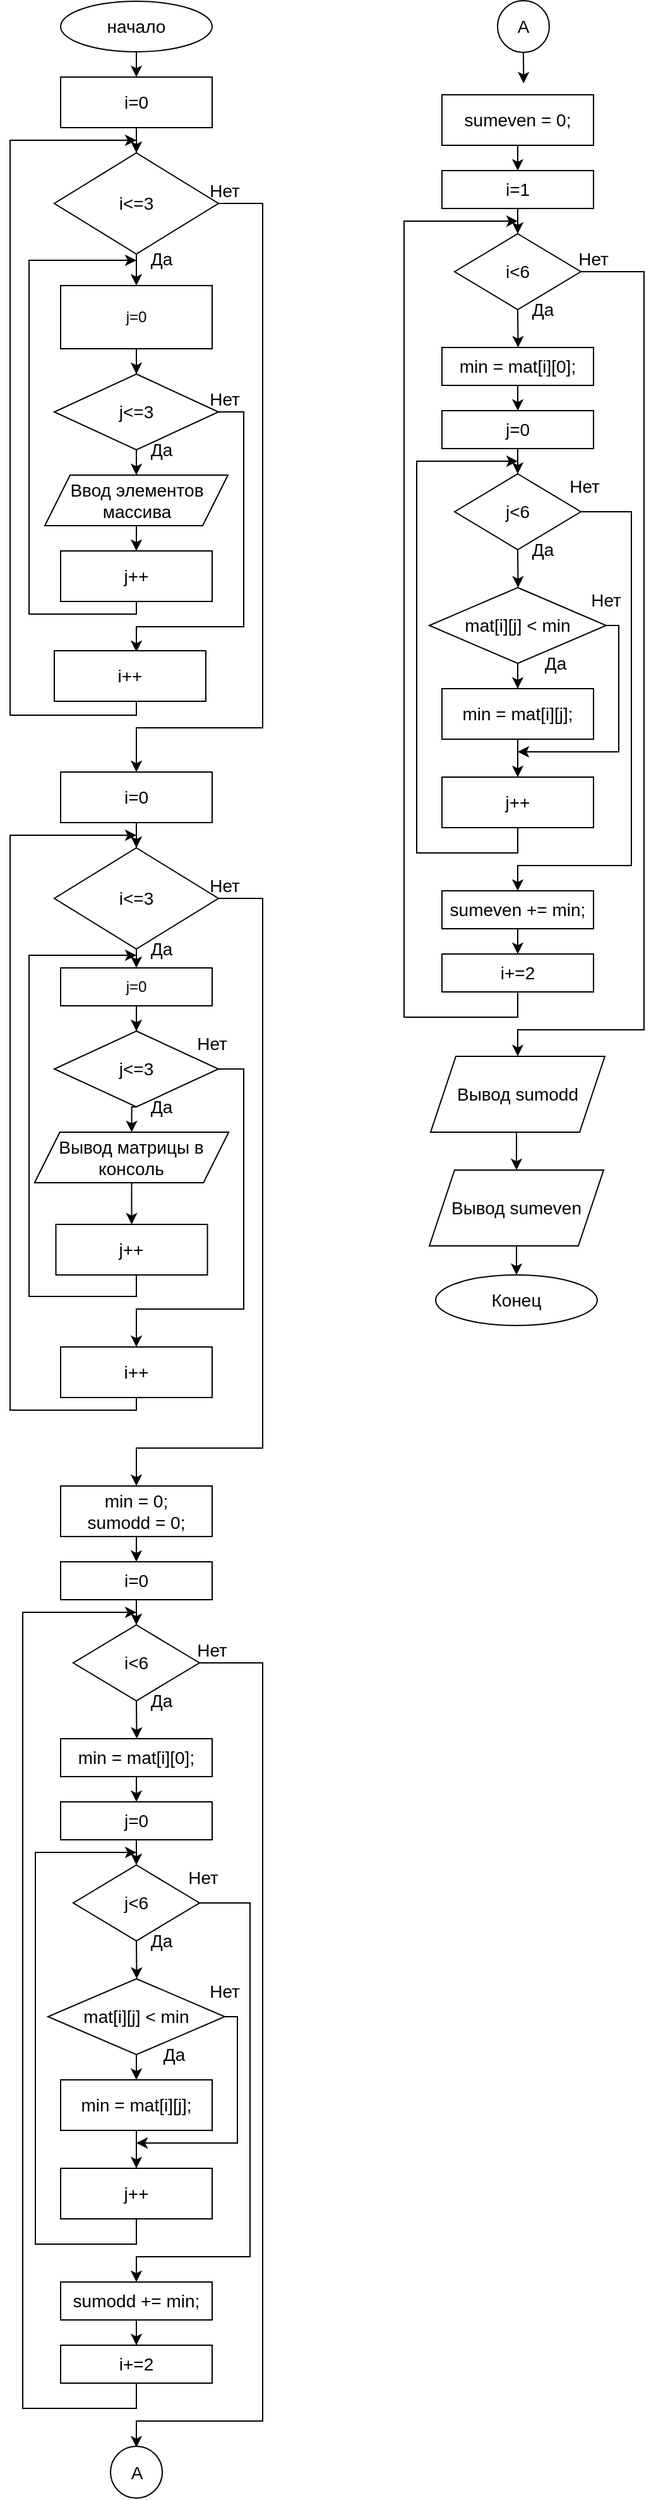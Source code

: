 <mxfile version="15.2.7" type="device"><diagram id="CApBSNDiP2t8pVrIRcMR" name="Страница 1"><mxGraphModel dx="853" dy="493" grid="1" gridSize="10" guides="1" tooltips="1" connect="1" arrows="1" fold="1" page="1" pageScale="1" pageWidth="291" pageHeight="413" math="0" shadow="0"><root><mxCell id="0"/><mxCell id="1" parent="0"/><mxCell id="R3rUq-NTVApdzOvJDphc-1" style="edgeStyle=orthogonalEdgeStyle;rounded=0;orthogonalLoop=1;jettySize=auto;html=1;exitX=0.5;exitY=1;exitDx=0;exitDy=0;entryX=0.5;entryY=0;entryDx=0;entryDy=0;fontSize=14;" parent="1" source="R3rUq-NTVApdzOvJDphc-2" edge="1"><mxGeometry relative="1" as="geometry"><mxPoint x="130" y="65" as="targetPoint"/></mxGeometry></mxCell><mxCell id="R3rUq-NTVApdzOvJDphc-2" value="начало" style="ellipse;whiteSpace=wrap;html=1;fontSize=14;" parent="1" vertex="1"><mxGeometry x="70" y="5" width="120" height="40" as="geometry"/></mxCell><mxCell id="R3rUq-NTVApdzOvJDphc-4" style="edgeStyle=orthogonalEdgeStyle;rounded=0;orthogonalLoop=1;jettySize=auto;html=1;exitX=1;exitY=0.5;exitDx=0;exitDy=0;fontSize=14;entryX=0.5;entryY=0;entryDx=0;entryDy=0;" parent="1" source="R3rUq-NTVApdzOvJDphc-5" edge="1" target="R3rUq-NTVApdzOvJDphc-25"><mxGeometry relative="1" as="geometry"><mxPoint x="130" y="536.6" as="targetPoint"/><Array as="points"><mxPoint x="230" y="165"/><mxPoint x="230" y="580"/><mxPoint x="130" y="580"/></Array></mxGeometry></mxCell><mxCell id="V5qm-1n_MtQBzHN9ARZX-2" style="edgeStyle=orthogonalEdgeStyle;rounded=0;orthogonalLoop=1;jettySize=auto;html=1;exitX=0.5;exitY=1;exitDx=0;exitDy=0;entryX=0.5;entryY=0;entryDx=0;entryDy=0;" edge="1" parent="1" source="R3rUq-NTVApdzOvJDphc-5" target="V5qm-1n_MtQBzHN9ARZX-1"><mxGeometry relative="1" as="geometry"/></mxCell><mxCell id="R3rUq-NTVApdzOvJDphc-5" value="i&amp;lt;=3" style="rhombus;whiteSpace=wrap;html=1;fontSize=14;" parent="1" vertex="1"><mxGeometry x="65" y="125" width="130" height="80" as="geometry"/></mxCell><mxCell id="R3rUq-NTVApdzOvJDphc-6" style="edgeStyle=orthogonalEdgeStyle;rounded=0;orthogonalLoop=1;jettySize=auto;html=1;exitX=0.5;exitY=1;exitDx=0;exitDy=0;fontSize=14;" parent="1" source="R3rUq-NTVApdzOvJDphc-7" target="R3rUq-NTVApdzOvJDphc-5" edge="1"><mxGeometry relative="1" as="geometry"/></mxCell><mxCell id="R3rUq-NTVApdzOvJDphc-7" value="i=0" style="rounded=0;whiteSpace=wrap;html=1;fontSize=14;" parent="1" vertex="1"><mxGeometry x="70" y="65" width="120" height="40" as="geometry"/></mxCell><mxCell id="R3rUq-NTVApdzOvJDphc-8" value="Да" style="text;html=1;strokeColor=none;fillColor=none;align=center;verticalAlign=middle;whiteSpace=wrap;rounded=0;fontSize=14;" parent="1" vertex="1"><mxGeometry x="130" y="199" width="40" height="20" as="geometry"/></mxCell><mxCell id="R3rUq-NTVApdzOvJDphc-9" style="edgeStyle=orthogonalEdgeStyle;rounded=0;orthogonalLoop=1;jettySize=auto;html=1;exitX=0.5;exitY=1;exitDx=0;exitDy=0;entryX=0.5;entryY=0;entryDx=0;entryDy=0;fontSize=14;" parent="1" source="R3rUq-NTVApdzOvJDphc-11" target="R3rUq-NTVApdzOvJDphc-14" edge="1"><mxGeometry relative="1" as="geometry"/></mxCell><mxCell id="R3rUq-NTVApdzOvJDphc-10" style="edgeStyle=orthogonalEdgeStyle;rounded=0;orthogonalLoop=1;jettySize=auto;html=1;exitX=1;exitY=0.5;exitDx=0;exitDy=0;fontSize=14;" parent="1" source="R3rUq-NTVApdzOvJDphc-11" edge="1"><mxGeometry relative="1" as="geometry"><mxPoint x="130" y="520" as="targetPoint"/><Array as="points"><mxPoint x="215" y="330"/><mxPoint x="215" y="500"/><mxPoint x="130" y="500"/></Array></mxGeometry></mxCell><mxCell id="R3rUq-NTVApdzOvJDphc-11" value="j&amp;lt;=3" style="rhombus;whiteSpace=wrap;html=1;fontSize=14;" parent="1" vertex="1"><mxGeometry x="65" y="300" width="130" height="60" as="geometry"/></mxCell><mxCell id="R3rUq-NTVApdzOvJDphc-12" value="Да" style="text;html=1;strokeColor=none;fillColor=none;align=center;verticalAlign=middle;whiteSpace=wrap;rounded=0;fontSize=14;" parent="1" vertex="1"><mxGeometry x="130" y="350" width="40" height="20" as="geometry"/></mxCell><mxCell id="R3rUq-NTVApdzOvJDphc-13" style="edgeStyle=orthogonalEdgeStyle;rounded=0;orthogonalLoop=1;jettySize=auto;html=1;exitX=0.5;exitY=1;exitDx=0;exitDy=0;fontSize=14;" parent="1" source="R3rUq-NTVApdzOvJDphc-14" target="R3rUq-NTVApdzOvJDphc-16" edge="1"><mxGeometry relative="1" as="geometry"><mxPoint x="130" y="450" as="targetPoint"/></mxGeometry></mxCell><mxCell id="R3rUq-NTVApdzOvJDphc-14" value="Ввод элементов массива" style="shape=parallelogram;perimeter=parallelogramPerimeter;whiteSpace=wrap;html=1;fixedSize=1;fontSize=14;" parent="1" vertex="1"><mxGeometry x="57.5" y="380" width="145" height="40" as="geometry"/></mxCell><mxCell id="R3rUq-NTVApdzOvJDphc-15" style="edgeStyle=orthogonalEdgeStyle;rounded=0;orthogonalLoop=1;jettySize=auto;html=1;exitX=0.5;exitY=1;exitDx=0;exitDy=0;fontSize=14;" parent="1" source="R3rUq-NTVApdzOvJDphc-16" edge="1"><mxGeometry relative="1" as="geometry"><mxPoint x="130" y="210" as="targetPoint"/><Array as="points"><mxPoint x="130" y="490"/><mxPoint x="45" y="490"/><mxPoint x="45" y="210"/><mxPoint x="130" y="210"/></Array></mxGeometry></mxCell><mxCell id="R3rUq-NTVApdzOvJDphc-16" value="j++" style="rounded=0;whiteSpace=wrap;html=1;fontSize=14;" parent="1" vertex="1"><mxGeometry x="70" y="440" width="120" height="40" as="geometry"/></mxCell><mxCell id="R3rUq-NTVApdzOvJDphc-17" style="edgeStyle=orthogonalEdgeStyle;rounded=0;orthogonalLoop=1;jettySize=auto;html=1;exitX=0.5;exitY=1;exitDx=0;exitDy=0;fontSize=14;" parent="1" source="R3rUq-NTVApdzOvJDphc-18" edge="1"><mxGeometry relative="1" as="geometry"><mxPoint x="130" y="115" as="targetPoint"/><Array as="points"><mxPoint x="125" y="539"/><mxPoint x="130" y="539"/><mxPoint x="130" y="570"/><mxPoint x="30" y="570"/><mxPoint x="30" y="115"/></Array></mxGeometry></mxCell><mxCell id="R3rUq-NTVApdzOvJDphc-18" value="i++" style="rounded=0;whiteSpace=wrap;html=1;fontSize=14;" parent="1" vertex="1"><mxGeometry x="65" y="519" width="120" height="40" as="geometry"/></mxCell><mxCell id="R3rUq-NTVApdzOvJDphc-19" value="Нет" style="text;html=1;strokeColor=none;fillColor=none;align=center;verticalAlign=middle;whiteSpace=wrap;rounded=0;fontSize=14;" parent="1" vertex="1"><mxGeometry x="180" y="310" width="40" height="20" as="geometry"/></mxCell><mxCell id="R3rUq-NTVApdzOvJDphc-20" value="Нет" style="text;html=1;strokeColor=none;fillColor=none;align=center;verticalAlign=middle;whiteSpace=wrap;rounded=0;fontSize=14;" parent="1" vertex="1"><mxGeometry x="180" y="145" width="40" height="20" as="geometry"/></mxCell><mxCell id="R3rUq-NTVApdzOvJDphc-21" style="edgeStyle=orthogonalEdgeStyle;rounded=0;orthogonalLoop=1;jettySize=auto;html=1;exitX=0.5;exitY=1;exitDx=0;exitDy=0;fontSize=14;entryX=0.5;entryY=0;entryDx=0;entryDy=0;" parent="1" source="R3rUq-NTVApdzOvJDphc-23" edge="1" target="V5qm-1n_MtQBzHN9ARZX-4"><mxGeometry relative="1" as="geometry"><mxPoint x="130" y="775.0" as="targetPoint"/></mxGeometry></mxCell><mxCell id="R3rUq-NTVApdzOvJDphc-22" style="edgeStyle=orthogonalEdgeStyle;rounded=0;orthogonalLoop=1;jettySize=auto;html=1;exitX=1;exitY=0.5;exitDx=0;exitDy=0;fontSize=14;entryX=0.5;entryY=0;entryDx=0;entryDy=0;" parent="1" source="R3rUq-NTVApdzOvJDphc-23" edge="1" target="R3rUq-NTVApdzOvJDphc-48"><mxGeometry relative="1" as="geometry"><mxPoint x="130" y="1135" as="targetPoint"/><Array as="points"><mxPoint x="230" y="715"/><mxPoint x="230" y="1150"/><mxPoint x="130" y="1150"/></Array></mxGeometry></mxCell><mxCell id="R3rUq-NTVApdzOvJDphc-23" value="i&amp;lt;=3" style="rhombus;whiteSpace=wrap;html=1;fontSize=14;" parent="1" vertex="1"><mxGeometry x="65" y="675" width="130" height="80" as="geometry"/></mxCell><mxCell id="R3rUq-NTVApdzOvJDphc-24" style="edgeStyle=orthogonalEdgeStyle;rounded=0;orthogonalLoop=1;jettySize=auto;html=1;exitX=0.5;exitY=1;exitDx=0;exitDy=0;fontSize=14;" parent="1" source="R3rUq-NTVApdzOvJDphc-25" target="R3rUq-NTVApdzOvJDphc-23" edge="1"><mxGeometry relative="1" as="geometry"/></mxCell><mxCell id="R3rUq-NTVApdzOvJDphc-25" value="i=0" style="rounded=0;whiteSpace=wrap;html=1;fontSize=14;" parent="1" vertex="1"><mxGeometry x="70" y="615" width="120" height="40" as="geometry"/></mxCell><mxCell id="R3rUq-NTVApdzOvJDphc-26" value="Да" style="text;html=1;strokeColor=none;fillColor=none;align=center;verticalAlign=middle;whiteSpace=wrap;rounded=0;fontSize=14;" parent="1" vertex="1"><mxGeometry x="130" y="745" width="40" height="20" as="geometry"/></mxCell><mxCell id="R3rUq-NTVApdzOvJDphc-28" style="edgeStyle=orthogonalEdgeStyle;rounded=0;orthogonalLoop=1;jettySize=auto;html=1;exitX=0.5;exitY=1;exitDx=0;exitDy=0;entryX=0.5;entryY=0;entryDx=0;entryDy=0;fontSize=14;" parent="1" source="R3rUq-NTVApdzOvJDphc-29" target="R3rUq-NTVApdzOvJDphc-38" edge="1"><mxGeometry relative="1" as="geometry"/></mxCell><mxCell id="R3rUq-NTVApdzOvJDphc-47" style="edgeStyle=orthogonalEdgeStyle;rounded=0;orthogonalLoop=1;jettySize=auto;html=1;exitX=1;exitY=0.5;exitDx=0;exitDy=0;fontSize=14;" parent="1" source="R3rUq-NTVApdzOvJDphc-29" target="R3rUq-NTVApdzOvJDphc-34" edge="1"><mxGeometry relative="1" as="geometry"><Array as="points"><mxPoint x="215" y="850"/><mxPoint x="215" y="1040"/><mxPoint x="130" y="1040"/></Array></mxGeometry></mxCell><mxCell id="R3rUq-NTVApdzOvJDphc-29" value="j&amp;lt;=3" style="rhombus;whiteSpace=wrap;html=1;fontSize=14;" parent="1" vertex="1"><mxGeometry x="65" y="820" width="130" height="60" as="geometry"/></mxCell><mxCell id="R3rUq-NTVApdzOvJDphc-30" value="Да" style="text;html=1;strokeColor=none;fillColor=none;align=center;verticalAlign=middle;whiteSpace=wrap;rounded=0;fontSize=14;" parent="1" vertex="1"><mxGeometry x="130" y="870" width="40" height="20" as="geometry"/></mxCell><mxCell id="R3rUq-NTVApdzOvJDphc-31" style="edgeStyle=orthogonalEdgeStyle;rounded=0;orthogonalLoop=1;jettySize=auto;html=1;exitX=0.5;exitY=1;exitDx=0;exitDy=0;fontSize=14;entryX=0;entryY=0.75;entryDx=0;entryDy=0;" parent="1" source="R3rUq-NTVApdzOvJDphc-32" edge="1" target="R3rUq-NTVApdzOvJDphc-26"><mxGeometry relative="1" as="geometry"><mxPoint x="120" y="765" as="targetPoint"/><Array as="points"><mxPoint x="126" y="993"/><mxPoint x="130" y="993"/><mxPoint x="130" y="1030"/><mxPoint x="45" y="1030"/><mxPoint x="45" y="760"/></Array></mxGeometry></mxCell><mxCell id="R3rUq-NTVApdzOvJDphc-32" value="j++" style="rounded=0;whiteSpace=wrap;html=1;fontSize=14;" parent="1" vertex="1"><mxGeometry x="66.26" y="973" width="120" height="40" as="geometry"/></mxCell><mxCell id="R3rUq-NTVApdzOvJDphc-33" style="edgeStyle=orthogonalEdgeStyle;rounded=0;orthogonalLoop=1;jettySize=auto;html=1;exitX=0.5;exitY=1;exitDx=0;exitDy=0;fontSize=14;" parent="1" source="R3rUq-NTVApdzOvJDphc-34" edge="1"><mxGeometry relative="1" as="geometry"><mxPoint x="130" y="665.0" as="targetPoint"/><Array as="points"><mxPoint x="130" y="1120"/><mxPoint x="30" y="1120"/><mxPoint x="30" y="665"/></Array></mxGeometry></mxCell><mxCell id="R3rUq-NTVApdzOvJDphc-34" value="i++" style="rounded=0;whiteSpace=wrap;html=1;fontSize=14;" parent="1" vertex="1"><mxGeometry x="70" y="1070" width="120" height="40" as="geometry"/></mxCell><mxCell id="R3rUq-NTVApdzOvJDphc-35" value="Нет" style="text;html=1;strokeColor=none;fillColor=none;align=center;verticalAlign=middle;whiteSpace=wrap;rounded=0;fontSize=14;" parent="1" vertex="1"><mxGeometry x="170" y="820" width="40" height="20" as="geometry"/></mxCell><mxCell id="R3rUq-NTVApdzOvJDphc-36" value="Нет" style="text;html=1;strokeColor=none;fillColor=none;align=center;verticalAlign=middle;whiteSpace=wrap;rounded=0;fontSize=14;" parent="1" vertex="1"><mxGeometry x="180" y="695" width="40" height="20" as="geometry"/></mxCell><mxCell id="R3rUq-NTVApdzOvJDphc-37" style="edgeStyle=orthogonalEdgeStyle;rounded=0;orthogonalLoop=1;jettySize=auto;html=1;exitX=0.5;exitY=1;exitDx=0;exitDy=0;fontSize=14;entryX=0.5;entryY=0;entryDx=0;entryDy=0;" parent="1" source="R3rUq-NTVApdzOvJDphc-38" edge="1" target="R3rUq-NTVApdzOvJDphc-32"><mxGeometry relative="1" as="geometry"><mxPoint x="126.333" y="960.046" as="targetPoint"/></mxGeometry></mxCell><mxCell id="R3rUq-NTVApdzOvJDphc-38" value="Вывод матрицы в консоль" style="shape=parallelogram;perimeter=parallelogramPerimeter;whiteSpace=wrap;html=1;fixedSize=1;fontSize=14;" parent="1" vertex="1"><mxGeometry x="49.38" y="900" width="153.75" height="40" as="geometry"/></mxCell><mxCell id="R3rUq-NTVApdzOvJDphc-50" style="edgeStyle=orthogonalEdgeStyle;rounded=0;orthogonalLoop=1;jettySize=auto;html=1;exitX=0.5;exitY=1;exitDx=0;exitDy=0;entryX=0.5;entryY=0;entryDx=0;entryDy=0;fontSize=14;" parent="1" source="R3rUq-NTVApdzOvJDphc-48" target="R3rUq-NTVApdzOvJDphc-49" edge="1"><mxGeometry relative="1" as="geometry"/></mxCell><mxCell id="R3rUq-NTVApdzOvJDphc-48" value="min = 0;&lt;br style=&quot;font-size: 14px;&quot;&gt;sumodd = 0;" style="rounded=0;whiteSpace=wrap;html=1;fontSize=14;" parent="1" vertex="1"><mxGeometry x="70" y="1180" width="120" height="40" as="geometry"/></mxCell><mxCell id="R3rUq-NTVApdzOvJDphc-52" style="edgeStyle=orthogonalEdgeStyle;rounded=0;orthogonalLoop=1;jettySize=auto;html=1;exitX=0.5;exitY=1;exitDx=0;exitDy=0;entryX=0.5;entryY=0;entryDx=0;entryDy=0;fontSize=14;" parent="1" source="R3rUq-NTVApdzOvJDphc-49" target="R3rUq-NTVApdzOvJDphc-51" edge="1"><mxGeometry relative="1" as="geometry"/></mxCell><mxCell id="R3rUq-NTVApdzOvJDphc-49" value="i=0" style="rounded=0;whiteSpace=wrap;html=1;fontSize=14;" parent="1" vertex="1"><mxGeometry x="70" y="1240" width="120" height="30" as="geometry"/></mxCell><mxCell id="R3rUq-NTVApdzOvJDphc-53" style="edgeStyle=orthogonalEdgeStyle;rounded=0;orthogonalLoop=1;jettySize=auto;html=1;exitX=0.5;exitY=1;exitDx=0;exitDy=0;fontSize=14;" parent="1" source="R3rUq-NTVApdzOvJDphc-51" edge="1"><mxGeometry relative="1" as="geometry"><mxPoint x="130.294" y="1380" as="targetPoint"/></mxGeometry></mxCell><mxCell id="R3rUq-NTVApdzOvJDphc-80" style="edgeStyle=orthogonalEdgeStyle;rounded=0;orthogonalLoop=1;jettySize=auto;html=1;exitX=1;exitY=0.5;exitDx=0;exitDy=0;fontSize=14;" parent="1" source="R3rUq-NTVApdzOvJDphc-51" edge="1"><mxGeometry relative="1" as="geometry"><mxPoint x="130" y="1940.914" as="targetPoint"/><Array as="points"><mxPoint x="230" y="1320"/><mxPoint x="230" y="1920"/><mxPoint x="130" y="1920"/></Array></mxGeometry></mxCell><mxCell id="R3rUq-NTVApdzOvJDphc-51" value="i&amp;lt;6" style="rhombus;whiteSpace=wrap;html=1;fontSize=14;" parent="1" vertex="1"><mxGeometry x="80" y="1290" width="100" height="60" as="geometry"/></mxCell><mxCell id="R3rUq-NTVApdzOvJDphc-54" value="Да" style="text;html=1;strokeColor=none;fillColor=none;align=center;verticalAlign=middle;whiteSpace=wrap;rounded=0;fontSize=14;" parent="1" vertex="1"><mxGeometry x="130" y="1340" width="40" height="20" as="geometry"/></mxCell><mxCell id="R3rUq-NTVApdzOvJDphc-56" style="edgeStyle=orthogonalEdgeStyle;rounded=0;orthogonalLoop=1;jettySize=auto;html=1;exitX=0.5;exitY=1;exitDx=0;exitDy=0;fontSize=14;" parent="1" source="R3rUq-NTVApdzOvJDphc-55" edge="1"><mxGeometry relative="1" as="geometry"><mxPoint x="130.059" y="1430.025" as="targetPoint"/></mxGeometry></mxCell><mxCell id="R3rUq-NTVApdzOvJDphc-55" value="min = mat[i][0];" style="rounded=0;whiteSpace=wrap;html=1;fontSize=14;" parent="1" vertex="1"><mxGeometry x="70" y="1380" width="120" height="30" as="geometry"/></mxCell><mxCell id="R3rUq-NTVApdzOvJDphc-60" style="edgeStyle=orthogonalEdgeStyle;rounded=0;orthogonalLoop=1;jettySize=auto;html=1;exitX=0.5;exitY=1;exitDx=0;exitDy=0;entryX=0.5;entryY=0;entryDx=0;entryDy=0;fontSize=14;" parent="1" source="R3rUq-NTVApdzOvJDphc-58" target="R3rUq-NTVApdzOvJDphc-59" edge="1"><mxGeometry relative="1" as="geometry"/></mxCell><mxCell id="R3rUq-NTVApdzOvJDphc-58" value="j=0" style="rounded=0;whiteSpace=wrap;html=1;fontSize=14;" parent="1" vertex="1"><mxGeometry x="70" y="1430" width="120" height="30" as="geometry"/></mxCell><mxCell id="R3rUq-NTVApdzOvJDphc-61" style="edgeStyle=orthogonalEdgeStyle;rounded=0;orthogonalLoop=1;jettySize=auto;html=1;exitX=0.5;exitY=1;exitDx=0;exitDy=0;fontSize=14;" parent="1" source="R3rUq-NTVApdzOvJDphc-59" edge="1"><mxGeometry relative="1" as="geometry"><mxPoint x="130.294" y="1570" as="targetPoint"/></mxGeometry></mxCell><mxCell id="R3rUq-NTVApdzOvJDphc-74" style="edgeStyle=orthogonalEdgeStyle;rounded=0;orthogonalLoop=1;jettySize=auto;html=1;exitX=1;exitY=0.5;exitDx=0;exitDy=0;fontSize=14;" parent="1" source="R3rUq-NTVApdzOvJDphc-59" edge="1"><mxGeometry relative="1" as="geometry"><mxPoint x="130.0" y="1810" as="targetPoint"/><Array as="points"><mxPoint x="220" y="1510"/><mxPoint x="220" y="1790"/><mxPoint x="130" y="1790"/></Array></mxGeometry></mxCell><mxCell id="R3rUq-NTVApdzOvJDphc-59" value="j&amp;lt;6" style="rhombus;whiteSpace=wrap;html=1;fontSize=14;" parent="1" vertex="1"><mxGeometry x="80" y="1480" width="100" height="60" as="geometry"/></mxCell><mxCell id="R3rUq-NTVApdzOvJDphc-62" value="Да" style="text;html=1;strokeColor=none;fillColor=none;align=center;verticalAlign=middle;whiteSpace=wrap;rounded=0;fontSize=14;" parent="1" vertex="1"><mxGeometry x="130" y="1530" width="40" height="20" as="geometry"/></mxCell><mxCell id="R3rUq-NTVApdzOvJDphc-64" style="edgeStyle=orthogonalEdgeStyle;rounded=0;orthogonalLoop=1;jettySize=auto;html=1;exitX=0.5;exitY=1;exitDx=0;exitDy=0;fontSize=14;" parent="1" source="R3rUq-NTVApdzOvJDphc-63" target="R3rUq-NTVApdzOvJDphc-65" edge="1"><mxGeometry relative="1" as="geometry"><mxPoint x="130.294" y="1650" as="targetPoint"/></mxGeometry></mxCell><mxCell id="R3rUq-NTVApdzOvJDphc-72" style="edgeStyle=orthogonalEdgeStyle;rounded=0;orthogonalLoop=1;jettySize=auto;html=1;exitX=1;exitY=0.5;exitDx=0;exitDy=0;fontSize=14;" parent="1" source="R3rUq-NTVApdzOvJDphc-63" edge="1"><mxGeometry relative="1" as="geometry"><mxPoint x="130" y="1700" as="targetPoint"/><Array as="points"><mxPoint x="210" y="1600"/><mxPoint x="210" y="1700"/></Array></mxGeometry></mxCell><mxCell id="R3rUq-NTVApdzOvJDphc-63" value="mat[i][j] &amp;lt; min" style="rhombus;whiteSpace=wrap;html=1;fontSize=14;" parent="1" vertex="1"><mxGeometry x="60" y="1570" width="140" height="60" as="geometry"/></mxCell><mxCell id="R3rUq-NTVApdzOvJDphc-69" style="edgeStyle=orthogonalEdgeStyle;rounded=0;orthogonalLoop=1;jettySize=auto;html=1;exitX=0.5;exitY=1;exitDx=0;exitDy=0;fontSize=14;" parent="1" source="R3rUq-NTVApdzOvJDphc-65" target="R3rUq-NTVApdzOvJDphc-70" edge="1"><mxGeometry relative="1" as="geometry"><mxPoint x="129.862" y="1730" as="targetPoint"/></mxGeometry></mxCell><mxCell id="R3rUq-NTVApdzOvJDphc-65" value="min = mat[i][j];" style="rounded=0;whiteSpace=wrap;html=1;fontSize=14;" parent="1" vertex="1"><mxGeometry x="70" y="1650" width="120" height="40" as="geometry"/></mxCell><mxCell id="R3rUq-NTVApdzOvJDphc-66" value="Да" style="text;html=1;strokeColor=none;fillColor=none;align=center;verticalAlign=middle;whiteSpace=wrap;rounded=0;fontSize=14;" parent="1" vertex="1"><mxGeometry x="140" y="1620" width="40" height="20" as="geometry"/></mxCell><mxCell id="R3rUq-NTVApdzOvJDphc-68" value="Нет" style="text;html=1;strokeColor=none;fillColor=none;align=center;verticalAlign=middle;whiteSpace=wrap;rounded=0;fontSize=14;" parent="1" vertex="1"><mxGeometry x="180" y="1570" width="40" height="20" as="geometry"/></mxCell><mxCell id="R3rUq-NTVApdzOvJDphc-73" style="edgeStyle=orthogonalEdgeStyle;rounded=0;orthogonalLoop=1;jettySize=auto;html=1;exitX=0.5;exitY=1;exitDx=0;exitDy=0;fontSize=14;" parent="1" source="R3rUq-NTVApdzOvJDphc-70" edge="1"><mxGeometry relative="1" as="geometry"><mxPoint x="130" y="1470" as="targetPoint"/><Array as="points"><mxPoint x="130" y="1780"/><mxPoint x="50" y="1780"/><mxPoint x="50" y="1470"/></Array></mxGeometry></mxCell><mxCell id="R3rUq-NTVApdzOvJDphc-70" value="j++" style="rounded=0;whiteSpace=wrap;html=1;fontSize=14;" parent="1" vertex="1"><mxGeometry x="70" y="1720" width="120" height="40" as="geometry"/></mxCell><mxCell id="R3rUq-NTVApdzOvJDphc-75" value="Нет" style="text;html=1;strokeColor=none;fillColor=none;align=center;verticalAlign=middle;whiteSpace=wrap;rounded=0;fontSize=14;" parent="1" vertex="1"><mxGeometry x="163.13" y="1480" width="40" height="20" as="geometry"/></mxCell><mxCell id="R3rUq-NTVApdzOvJDphc-77" style="edgeStyle=orthogonalEdgeStyle;rounded=0;orthogonalLoop=1;jettySize=auto;html=1;exitX=0.5;exitY=1;exitDx=0;exitDy=0;fontSize=14;" parent="1" source="R3rUq-NTVApdzOvJDphc-76" target="R3rUq-NTVApdzOvJDphc-78" edge="1"><mxGeometry relative="1" as="geometry"><mxPoint x="129.857" y="1860" as="targetPoint"/></mxGeometry></mxCell><mxCell id="R3rUq-NTVApdzOvJDphc-76" value="sumodd += min;" style="rounded=0;whiteSpace=wrap;html=1;fontSize=14;" parent="1" vertex="1"><mxGeometry x="70" y="1810" width="120" height="30" as="geometry"/></mxCell><mxCell id="R3rUq-NTVApdzOvJDphc-79" style="edgeStyle=orthogonalEdgeStyle;rounded=0;orthogonalLoop=1;jettySize=auto;html=1;exitX=0.5;exitY=1;exitDx=0;exitDy=0;fontSize=14;" parent="1" source="R3rUq-NTVApdzOvJDphc-78" edge="1"><mxGeometry relative="1" as="geometry"><mxPoint x="130" y="1280" as="targetPoint"/><Array as="points"><mxPoint x="130" y="1910"/><mxPoint x="40" y="1910"/><mxPoint x="40" y="1280"/></Array></mxGeometry></mxCell><mxCell id="R3rUq-NTVApdzOvJDphc-78" value="i+=2" style="rounded=0;whiteSpace=wrap;html=1;fontSize=14;" parent="1" vertex="1"><mxGeometry x="70" y="1860" width="120" height="30" as="geometry"/></mxCell><mxCell id="R3rUq-NTVApdzOvJDphc-81" value="Нет" style="text;html=1;strokeColor=none;fillColor=none;align=center;verticalAlign=middle;whiteSpace=wrap;rounded=0;fontSize=14;" parent="1" vertex="1"><mxGeometry x="170" y="1300" width="40" height="20" as="geometry"/></mxCell><mxCell id="R3rUq-NTVApdzOvJDphc-82" value="A" style="ellipse;whiteSpace=wrap;html=1;aspect=fixed;fontSize=14;" parent="1" vertex="1"><mxGeometry x="109.5" y="1940" width="41" height="41" as="geometry"/></mxCell><mxCell id="R3rUq-NTVApdzOvJDphc-84" style="edgeStyle=orthogonalEdgeStyle;rounded=0;orthogonalLoop=1;jettySize=auto;html=1;exitX=0.5;exitY=1;exitDx=0;exitDy=0;fontSize=14;" parent="1" source="R3rUq-NTVApdzOvJDphc-83" edge="1"><mxGeometry relative="1" as="geometry"><mxPoint x="436.667" y="70" as="targetPoint"/></mxGeometry></mxCell><mxCell id="R3rUq-NTVApdzOvJDphc-83" value="A" style="ellipse;whiteSpace=wrap;html=1;aspect=fixed;fontSize=14;" parent="1" vertex="1"><mxGeometry x="416" y="4.5" width="41" height="41" as="geometry"/></mxCell><mxCell id="R3rUq-NTVApdzOvJDphc-85" style="edgeStyle=orthogonalEdgeStyle;rounded=0;orthogonalLoop=1;jettySize=auto;html=1;exitX=0.5;exitY=1;exitDx=0;exitDy=0;entryX=0.5;entryY=0;entryDx=0;entryDy=0;fontSize=14;" parent="1" source="R3rUq-NTVApdzOvJDphc-86" target="R3rUq-NTVApdzOvJDphc-88" edge="1"><mxGeometry relative="1" as="geometry"/></mxCell><mxCell id="R3rUq-NTVApdzOvJDphc-86" value="sumeven = 0;" style="rounded=0;whiteSpace=wrap;html=1;fontSize=14;" parent="1" vertex="1"><mxGeometry x="372" y="79" width="120" height="40" as="geometry"/></mxCell><mxCell id="R3rUq-NTVApdzOvJDphc-87" style="edgeStyle=orthogonalEdgeStyle;rounded=0;orthogonalLoop=1;jettySize=auto;html=1;exitX=0.5;exitY=1;exitDx=0;exitDy=0;entryX=0.5;entryY=0;entryDx=0;entryDy=0;fontSize=14;" parent="1" source="R3rUq-NTVApdzOvJDphc-88" target="R3rUq-NTVApdzOvJDphc-91" edge="1"><mxGeometry relative="1" as="geometry"/></mxCell><mxCell id="R3rUq-NTVApdzOvJDphc-88" value="i=1" style="rounded=0;whiteSpace=wrap;html=1;fontSize=14;" parent="1" vertex="1"><mxGeometry x="372" y="139" width="120" height="30" as="geometry"/></mxCell><mxCell id="R3rUq-NTVApdzOvJDphc-89" style="edgeStyle=orthogonalEdgeStyle;rounded=0;orthogonalLoop=1;jettySize=auto;html=1;exitX=0.5;exitY=1;exitDx=0;exitDy=0;fontSize=14;" parent="1" source="R3rUq-NTVApdzOvJDphc-91" edge="1"><mxGeometry relative="1" as="geometry"><mxPoint x="432.294" y="279" as="targetPoint"/></mxGeometry></mxCell><mxCell id="R3rUq-NTVApdzOvJDphc-90" style="edgeStyle=orthogonalEdgeStyle;rounded=0;orthogonalLoop=1;jettySize=auto;html=1;exitX=1;exitY=0.5;exitDx=0;exitDy=0;fontSize=14;" parent="1" source="R3rUq-NTVApdzOvJDphc-91" edge="1"><mxGeometry relative="1" as="geometry"><mxPoint x="432" y="839.914" as="targetPoint"/><Array as="points"><mxPoint x="532" y="219"/><mxPoint x="532" y="819"/><mxPoint x="432" y="819"/></Array></mxGeometry></mxCell><mxCell id="R3rUq-NTVApdzOvJDphc-91" value="i&amp;lt;6" style="rhombus;whiteSpace=wrap;html=1;fontSize=14;" parent="1" vertex="1"><mxGeometry x="382" y="189" width="100" height="60" as="geometry"/></mxCell><mxCell id="R3rUq-NTVApdzOvJDphc-92" value="Да" style="text;html=1;strokeColor=none;fillColor=none;align=center;verticalAlign=middle;whiteSpace=wrap;rounded=0;fontSize=14;" parent="1" vertex="1"><mxGeometry x="432" y="239" width="40" height="20" as="geometry"/></mxCell><mxCell id="R3rUq-NTVApdzOvJDphc-93" style="edgeStyle=orthogonalEdgeStyle;rounded=0;orthogonalLoop=1;jettySize=auto;html=1;exitX=0.5;exitY=1;exitDx=0;exitDy=0;fontSize=14;" parent="1" source="R3rUq-NTVApdzOvJDphc-94" edge="1"><mxGeometry relative="1" as="geometry"><mxPoint x="432.059" y="329.025" as="targetPoint"/></mxGeometry></mxCell><mxCell id="R3rUq-NTVApdzOvJDphc-94" value="min = mat[i][0];" style="rounded=0;whiteSpace=wrap;html=1;fontSize=14;" parent="1" vertex="1"><mxGeometry x="372" y="279" width="120" height="30" as="geometry"/></mxCell><mxCell id="R3rUq-NTVApdzOvJDphc-95" style="edgeStyle=orthogonalEdgeStyle;rounded=0;orthogonalLoop=1;jettySize=auto;html=1;exitX=0.5;exitY=1;exitDx=0;exitDy=0;entryX=0.5;entryY=0;entryDx=0;entryDy=0;fontSize=14;" parent="1" source="R3rUq-NTVApdzOvJDphc-96" target="R3rUq-NTVApdzOvJDphc-99" edge="1"><mxGeometry relative="1" as="geometry"/></mxCell><mxCell id="R3rUq-NTVApdzOvJDphc-96" value="j=0" style="rounded=0;whiteSpace=wrap;html=1;fontSize=14;" parent="1" vertex="1"><mxGeometry x="372" y="329" width="120" height="30" as="geometry"/></mxCell><mxCell id="R3rUq-NTVApdzOvJDphc-97" style="edgeStyle=orthogonalEdgeStyle;rounded=0;orthogonalLoop=1;jettySize=auto;html=1;exitX=0.5;exitY=1;exitDx=0;exitDy=0;fontSize=14;" parent="1" source="R3rUq-NTVApdzOvJDphc-99" edge="1"><mxGeometry relative="1" as="geometry"><mxPoint x="432.294" y="469" as="targetPoint"/></mxGeometry></mxCell><mxCell id="R3rUq-NTVApdzOvJDphc-98" style="edgeStyle=orthogonalEdgeStyle;rounded=0;orthogonalLoop=1;jettySize=auto;html=1;exitX=1;exitY=0.5;exitDx=0;exitDy=0;fontSize=14;" parent="1" source="R3rUq-NTVApdzOvJDphc-99" edge="1"><mxGeometry relative="1" as="geometry"><mxPoint x="432" y="709" as="targetPoint"/><Array as="points"><mxPoint x="522" y="409"/><mxPoint x="522" y="689"/><mxPoint x="432" y="689"/></Array></mxGeometry></mxCell><mxCell id="R3rUq-NTVApdzOvJDphc-99" value="j&amp;lt;6" style="rhombus;whiteSpace=wrap;html=1;fontSize=14;" parent="1" vertex="1"><mxGeometry x="382" y="379" width="100" height="60" as="geometry"/></mxCell><mxCell id="R3rUq-NTVApdzOvJDphc-100" value="Да" style="text;html=1;strokeColor=none;fillColor=none;align=center;verticalAlign=middle;whiteSpace=wrap;rounded=0;fontSize=14;" parent="1" vertex="1"><mxGeometry x="432" y="429" width="40" height="20" as="geometry"/></mxCell><mxCell id="R3rUq-NTVApdzOvJDphc-101" style="edgeStyle=orthogonalEdgeStyle;rounded=0;orthogonalLoop=1;jettySize=auto;html=1;exitX=0.5;exitY=1;exitDx=0;exitDy=0;fontSize=14;" parent="1" source="R3rUq-NTVApdzOvJDphc-103" target="R3rUq-NTVApdzOvJDphc-105" edge="1"><mxGeometry relative="1" as="geometry"><mxPoint x="432.294" y="549" as="targetPoint"/></mxGeometry></mxCell><mxCell id="R3rUq-NTVApdzOvJDphc-102" style="edgeStyle=orthogonalEdgeStyle;rounded=0;orthogonalLoop=1;jettySize=auto;html=1;exitX=1;exitY=0.5;exitDx=0;exitDy=0;fontSize=14;" parent="1" source="R3rUq-NTVApdzOvJDphc-103" edge="1"><mxGeometry relative="1" as="geometry"><mxPoint x="432" y="599" as="targetPoint"/><Array as="points"><mxPoint x="512" y="499"/><mxPoint x="512" y="599"/></Array></mxGeometry></mxCell><mxCell id="R3rUq-NTVApdzOvJDphc-103" value="mat[i][j] &amp;lt; min" style="rhombus;whiteSpace=wrap;html=1;fontSize=14;" parent="1" vertex="1"><mxGeometry x="362" y="469" width="140" height="60" as="geometry"/></mxCell><mxCell id="R3rUq-NTVApdzOvJDphc-104" style="edgeStyle=orthogonalEdgeStyle;rounded=0;orthogonalLoop=1;jettySize=auto;html=1;exitX=0.5;exitY=1;exitDx=0;exitDy=0;fontSize=14;" parent="1" source="R3rUq-NTVApdzOvJDphc-105" target="R3rUq-NTVApdzOvJDphc-109" edge="1"><mxGeometry relative="1" as="geometry"><mxPoint x="431.862" y="629" as="targetPoint"/></mxGeometry></mxCell><mxCell id="R3rUq-NTVApdzOvJDphc-105" value="min = mat[i][j];" style="rounded=0;whiteSpace=wrap;html=1;fontSize=14;" parent="1" vertex="1"><mxGeometry x="372" y="549" width="120" height="40" as="geometry"/></mxCell><mxCell id="R3rUq-NTVApdzOvJDphc-106" value="Да" style="text;html=1;strokeColor=none;fillColor=none;align=center;verticalAlign=middle;whiteSpace=wrap;rounded=0;fontSize=14;" parent="1" vertex="1"><mxGeometry x="442" y="519" width="40" height="20" as="geometry"/></mxCell><mxCell id="R3rUq-NTVApdzOvJDphc-107" value="Нет" style="text;html=1;strokeColor=none;fillColor=none;align=center;verticalAlign=middle;whiteSpace=wrap;rounded=0;fontSize=14;" parent="1" vertex="1"><mxGeometry x="482" y="469" width="40" height="20" as="geometry"/></mxCell><mxCell id="R3rUq-NTVApdzOvJDphc-108" style="edgeStyle=orthogonalEdgeStyle;rounded=0;orthogonalLoop=1;jettySize=auto;html=1;exitX=0.5;exitY=1;exitDx=0;exitDy=0;fontSize=14;" parent="1" source="R3rUq-NTVApdzOvJDphc-109" edge="1"><mxGeometry relative="1" as="geometry"><mxPoint x="432" y="369" as="targetPoint"/><Array as="points"><mxPoint x="432" y="679"/><mxPoint x="352" y="679"/><mxPoint x="352" y="369"/></Array></mxGeometry></mxCell><mxCell id="R3rUq-NTVApdzOvJDphc-109" value="j++" style="rounded=0;whiteSpace=wrap;html=1;fontSize=14;" parent="1" vertex="1"><mxGeometry x="372" y="619" width="120" height="40" as="geometry"/></mxCell><mxCell id="R3rUq-NTVApdzOvJDphc-110" value="Нет" style="text;html=1;strokeColor=none;fillColor=none;align=center;verticalAlign=middle;whiteSpace=wrap;rounded=0;fontSize=14;" parent="1" vertex="1"><mxGeometry x="465.13" y="379" width="40" height="20" as="geometry"/></mxCell><mxCell id="R3rUq-NTVApdzOvJDphc-111" style="edgeStyle=orthogonalEdgeStyle;rounded=0;orthogonalLoop=1;jettySize=auto;html=1;exitX=0.5;exitY=1;exitDx=0;exitDy=0;fontSize=14;" parent="1" source="R3rUq-NTVApdzOvJDphc-112" target="R3rUq-NTVApdzOvJDphc-114" edge="1"><mxGeometry relative="1" as="geometry"><mxPoint x="431.857" y="759" as="targetPoint"/></mxGeometry></mxCell><mxCell id="R3rUq-NTVApdzOvJDphc-112" value="sumeven += min;" style="rounded=0;whiteSpace=wrap;html=1;fontSize=14;" parent="1" vertex="1"><mxGeometry x="372" y="709" width="120" height="30" as="geometry"/></mxCell><mxCell id="R3rUq-NTVApdzOvJDphc-113" style="edgeStyle=orthogonalEdgeStyle;rounded=0;orthogonalLoop=1;jettySize=auto;html=1;exitX=0.5;exitY=1;exitDx=0;exitDy=0;fontSize=14;" parent="1" source="R3rUq-NTVApdzOvJDphc-114" edge="1"><mxGeometry relative="1" as="geometry"><mxPoint x="432" y="179" as="targetPoint"/><Array as="points"><mxPoint x="432" y="809"/><mxPoint x="342" y="809"/><mxPoint x="342" y="179"/></Array></mxGeometry></mxCell><mxCell id="R3rUq-NTVApdzOvJDphc-114" value="i+=2" style="rounded=0;whiteSpace=wrap;html=1;fontSize=14;" parent="1" vertex="1"><mxGeometry x="372" y="759" width="120" height="30" as="geometry"/></mxCell><mxCell id="R3rUq-NTVApdzOvJDphc-115" value="Нет" style="text;html=1;strokeColor=none;fillColor=none;align=center;verticalAlign=middle;whiteSpace=wrap;rounded=0;fontSize=14;" parent="1" vertex="1"><mxGeometry x="472" y="199" width="40" height="20" as="geometry"/></mxCell><mxCell id="R3rUq-NTVApdzOvJDphc-117" value="Конец" style="ellipse;whiteSpace=wrap;html=1;fontSize=14;" parent="1" vertex="1"><mxGeometry x="367" y="1013" width="128" height="40" as="geometry"/></mxCell><mxCell id="R3rUq-NTVApdzOvJDphc-121" style="edgeStyle=orthogonalEdgeStyle;rounded=0;orthogonalLoop=1;jettySize=auto;html=1;exitX=0.5;exitY=1;exitDx=0;exitDy=0;entryX=0.5;entryY=0;entryDx=0;entryDy=0;fontSize=14;" parent="1" source="R3rUq-NTVApdzOvJDphc-119" target="R3rUq-NTVApdzOvJDphc-120" edge="1"><mxGeometry relative="1" as="geometry"/></mxCell><mxCell id="R3rUq-NTVApdzOvJDphc-119" value="Вывод sumodd" style="shape=parallelogram;perimeter=parallelogramPerimeter;whiteSpace=wrap;html=1;fixedSize=1;fontSize=14;" parent="1" vertex="1"><mxGeometry x="363" y="840" width="138" height="60" as="geometry"/></mxCell><mxCell id="R3rUq-NTVApdzOvJDphc-122" style="edgeStyle=orthogonalEdgeStyle;rounded=0;orthogonalLoop=1;jettySize=auto;html=1;exitX=0.5;exitY=1;exitDx=0;exitDy=0;entryX=0.5;entryY=0;entryDx=0;entryDy=0;fontSize=14;" parent="1" source="R3rUq-NTVApdzOvJDphc-120" target="R3rUq-NTVApdzOvJDphc-117" edge="1"><mxGeometry relative="1" as="geometry"/></mxCell><mxCell id="R3rUq-NTVApdzOvJDphc-120" value="Вывод sumeven" style="shape=parallelogram;perimeter=parallelogramPerimeter;whiteSpace=wrap;html=1;fixedSize=1;fontSize=14;" parent="1" vertex="1"><mxGeometry x="362" y="930" width="138" height="60" as="geometry"/></mxCell><mxCell id="V5qm-1n_MtQBzHN9ARZX-3" style="edgeStyle=orthogonalEdgeStyle;rounded=0;orthogonalLoop=1;jettySize=auto;html=1;exitX=0.5;exitY=1;exitDx=0;exitDy=0;" edge="1" parent="1" source="V5qm-1n_MtQBzHN9ARZX-1" target="R3rUq-NTVApdzOvJDphc-11"><mxGeometry relative="1" as="geometry"/></mxCell><mxCell id="V5qm-1n_MtQBzHN9ARZX-1" value="j=0" style="rounded=0;whiteSpace=wrap;html=1;" vertex="1" parent="1"><mxGeometry x="70" y="230" width="120" height="50" as="geometry"/></mxCell><mxCell id="V5qm-1n_MtQBzHN9ARZX-5" style="edgeStyle=orthogonalEdgeStyle;rounded=0;orthogonalLoop=1;jettySize=auto;html=1;exitX=0.5;exitY=1;exitDx=0;exitDy=0;" edge="1" parent="1" source="V5qm-1n_MtQBzHN9ARZX-4" target="R3rUq-NTVApdzOvJDphc-29"><mxGeometry relative="1" as="geometry"/></mxCell><mxCell id="V5qm-1n_MtQBzHN9ARZX-4" value="j=0" style="rounded=0;whiteSpace=wrap;html=1;" vertex="1" parent="1"><mxGeometry x="70" y="770" width="120" height="30" as="geometry"/></mxCell></root></mxGraphModel></diagram></mxfile>